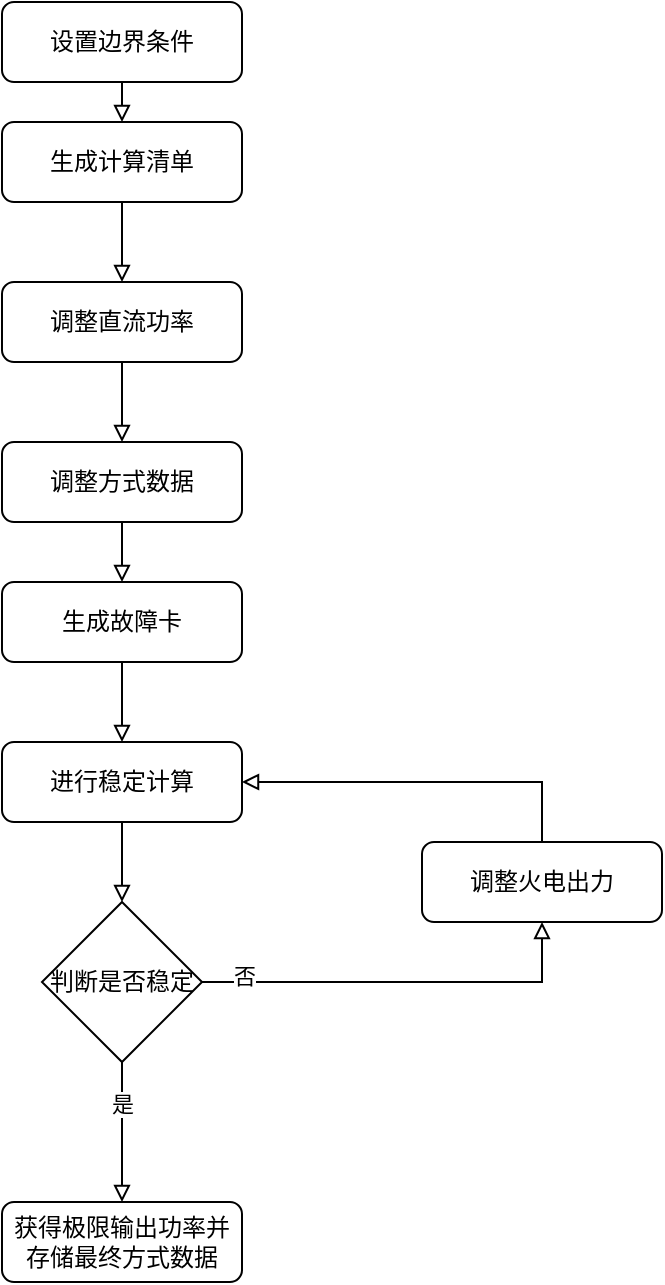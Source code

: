 <mxfile version="20.2.8" type="github">
  <diagram id="C5RBs43oDa-KdzZeNtuy" name="Page-1">
    <mxGraphModel dx="1191" dy="672" grid="1" gridSize="10" guides="1" tooltips="1" connect="1" arrows="1" fold="1" page="1" pageScale="1" pageWidth="827" pageHeight="1169" math="0" shadow="0">
      <root>
        <mxCell id="WIyWlLk6GJQsqaUBKTNV-0" />
        <mxCell id="WIyWlLk6GJQsqaUBKTNV-1" parent="WIyWlLk6GJQsqaUBKTNV-0" />
        <mxCell id="VFSNiqwySA-E4tN4Ruih-13" value="" style="edgeStyle=orthogonalEdgeStyle;rounded=0;orthogonalLoop=1;jettySize=auto;html=1;endArrow=block;endFill=0;" edge="1" parent="WIyWlLk6GJQsqaUBKTNV-1" source="WIyWlLk6GJQsqaUBKTNV-3" target="VFSNiqwySA-E4tN4Ruih-11">
          <mxGeometry relative="1" as="geometry" />
        </mxCell>
        <mxCell id="WIyWlLk6GJQsqaUBKTNV-3" value="生成计算清单" style="rounded=1;whiteSpace=wrap;html=1;fontSize=12;glass=0;strokeWidth=1;shadow=0;" parent="WIyWlLk6GJQsqaUBKTNV-1" vertex="1">
          <mxGeometry x="160" y="80" width="120" height="40" as="geometry" />
        </mxCell>
        <mxCell id="VFSNiqwySA-E4tN4Ruih-6" style="edgeStyle=orthogonalEdgeStyle;rounded=0;orthogonalLoop=1;jettySize=auto;html=1;exitX=0.5;exitY=1;exitDx=0;exitDy=0;entryX=0.5;entryY=0;entryDx=0;entryDy=0;endArrow=block;endFill=0;" edge="1" parent="WIyWlLk6GJQsqaUBKTNV-1" source="VFSNiqwySA-E4tN4Ruih-4" target="WIyWlLk6GJQsqaUBKTNV-3">
          <mxGeometry relative="1" as="geometry" />
        </mxCell>
        <mxCell id="VFSNiqwySA-E4tN4Ruih-4" value="设置边界条件" style="rounded=1;whiteSpace=wrap;html=1;fontSize=12;glass=0;strokeWidth=1;shadow=0;" vertex="1" parent="WIyWlLk6GJQsqaUBKTNV-1">
          <mxGeometry x="160" y="20" width="120" height="40" as="geometry" />
        </mxCell>
        <mxCell id="VFSNiqwySA-E4tN4Ruih-29" value="" style="edgeStyle=orthogonalEdgeStyle;rounded=0;orthogonalLoop=1;jettySize=auto;html=1;endArrow=block;endFill=0;" edge="1" parent="WIyWlLk6GJQsqaUBKTNV-1" source="VFSNiqwySA-E4tN4Ruih-11" target="VFSNiqwySA-E4tN4Ruih-28">
          <mxGeometry relative="1" as="geometry" />
        </mxCell>
        <mxCell id="VFSNiqwySA-E4tN4Ruih-11" value="调整直流功率" style="rounded=1;whiteSpace=wrap;html=1;fontSize=12;glass=0;strokeWidth=1;shadow=0;" vertex="1" parent="WIyWlLk6GJQsqaUBKTNV-1">
          <mxGeometry x="160" y="160" width="120" height="40" as="geometry" />
        </mxCell>
        <mxCell id="VFSNiqwySA-E4tN4Ruih-68" value="" style="edgeStyle=orthogonalEdgeStyle;rounded=0;orthogonalLoop=1;jettySize=auto;html=1;endArrow=block;endFill=0;" edge="1" parent="WIyWlLk6GJQsqaUBKTNV-1" source="VFSNiqwySA-E4tN4Ruih-28" target="VFSNiqwySA-E4tN4Ruih-64">
          <mxGeometry relative="1" as="geometry" />
        </mxCell>
        <mxCell id="VFSNiqwySA-E4tN4Ruih-28" value="调整方式数据" style="rounded=1;whiteSpace=wrap;html=1;fontSize=12;glass=0;strokeWidth=1;shadow=0;" vertex="1" parent="WIyWlLk6GJQsqaUBKTNV-1">
          <mxGeometry x="160" y="240" width="120" height="40" as="geometry" />
        </mxCell>
        <mxCell id="VFSNiqwySA-E4tN4Ruih-43" value="" style="edgeStyle=orthogonalEdgeStyle;rounded=0;orthogonalLoop=1;jettySize=auto;html=1;endArrow=block;endFill=0;entryX=0.5;entryY=1;entryDx=0;entryDy=0;" edge="1" parent="WIyWlLk6GJQsqaUBKTNV-1" source="VFSNiqwySA-E4tN4Ruih-30" target="VFSNiqwySA-E4tN4Ruih-42">
          <mxGeometry relative="1" as="geometry" />
        </mxCell>
        <mxCell id="VFSNiqwySA-E4tN4Ruih-45" value="否" style="edgeLabel;html=1;align=center;verticalAlign=middle;resizable=0;points=[];" vertex="1" connectable="0" parent="VFSNiqwySA-E4tN4Ruih-43">
          <mxGeometry x="-0.793" y="3" relative="1" as="geometry">
            <mxPoint as="offset" />
          </mxGeometry>
        </mxCell>
        <mxCell id="VFSNiqwySA-E4tN4Ruih-46" value="" style="edgeStyle=orthogonalEdgeStyle;rounded=0;orthogonalLoop=1;jettySize=auto;html=1;endArrow=block;endFill=0;entryX=0.5;entryY=0;entryDx=0;entryDy=0;" edge="1" parent="WIyWlLk6GJQsqaUBKTNV-1" source="VFSNiqwySA-E4tN4Ruih-30" target="VFSNiqwySA-E4tN4Ruih-72">
          <mxGeometry relative="1" as="geometry">
            <mxPoint x="220" y="640" as="targetPoint" />
          </mxGeometry>
        </mxCell>
        <mxCell id="VFSNiqwySA-E4tN4Ruih-47" value="是" style="edgeLabel;html=1;align=center;verticalAlign=middle;resizable=0;points=[];" vertex="1" connectable="0" parent="VFSNiqwySA-E4tN4Ruih-46">
          <mxGeometry x="-0.4" relative="1" as="geometry">
            <mxPoint as="offset" />
          </mxGeometry>
        </mxCell>
        <mxCell id="VFSNiqwySA-E4tN4Ruih-30" value="判断是否稳定" style="rhombus;whiteSpace=wrap;html=1;" vertex="1" parent="WIyWlLk6GJQsqaUBKTNV-1">
          <mxGeometry x="180" y="470" width="80" height="80" as="geometry" />
        </mxCell>
        <mxCell id="VFSNiqwySA-E4tN4Ruih-44" style="edgeStyle=orthogonalEdgeStyle;rounded=0;orthogonalLoop=1;jettySize=auto;html=1;endArrow=block;endFill=0;entryX=1;entryY=0.5;entryDx=0;entryDy=0;exitX=0.5;exitY=0;exitDx=0;exitDy=0;" edge="1" parent="WIyWlLk6GJQsqaUBKTNV-1" source="VFSNiqwySA-E4tN4Ruih-42" target="VFSNiqwySA-E4tN4Ruih-69">
          <mxGeometry relative="1" as="geometry">
            <mxPoint x="300" y="240" as="targetPoint" />
            <Array as="points">
              <mxPoint x="430" y="410" />
            </Array>
          </mxGeometry>
        </mxCell>
        <mxCell id="VFSNiqwySA-E4tN4Ruih-42" value="调整火电出力" style="rounded=1;whiteSpace=wrap;html=1;fontSize=12;glass=0;strokeWidth=1;shadow=0;" vertex="1" parent="WIyWlLk6GJQsqaUBKTNV-1">
          <mxGeometry x="370" y="440" width="120" height="40" as="geometry" />
        </mxCell>
        <mxCell id="VFSNiqwySA-E4tN4Ruih-71" value="" style="edgeStyle=orthogonalEdgeStyle;rounded=0;orthogonalLoop=1;jettySize=auto;html=1;endArrow=block;endFill=0;" edge="1" parent="WIyWlLk6GJQsqaUBKTNV-1" source="VFSNiqwySA-E4tN4Ruih-64" target="VFSNiqwySA-E4tN4Ruih-69">
          <mxGeometry relative="1" as="geometry" />
        </mxCell>
        <mxCell id="VFSNiqwySA-E4tN4Ruih-64" value="生成故障卡" style="rounded=1;whiteSpace=wrap;html=1;fontSize=12;glass=0;strokeWidth=1;shadow=0;" vertex="1" parent="WIyWlLk6GJQsqaUBKTNV-1">
          <mxGeometry x="160" y="310" width="120" height="40" as="geometry" />
        </mxCell>
        <mxCell id="VFSNiqwySA-E4tN4Ruih-70" value="" style="edgeStyle=orthogonalEdgeStyle;rounded=0;orthogonalLoop=1;jettySize=auto;html=1;endArrow=block;endFill=0;" edge="1" parent="WIyWlLk6GJQsqaUBKTNV-1" source="VFSNiqwySA-E4tN4Ruih-69" target="VFSNiqwySA-E4tN4Ruih-30">
          <mxGeometry relative="1" as="geometry" />
        </mxCell>
        <mxCell id="VFSNiqwySA-E4tN4Ruih-69" value="进行稳定计算" style="rounded=1;whiteSpace=wrap;html=1;fontSize=12;glass=0;strokeWidth=1;shadow=0;" vertex="1" parent="WIyWlLk6GJQsqaUBKTNV-1">
          <mxGeometry x="160" y="390" width="120" height="40" as="geometry" />
        </mxCell>
        <mxCell id="VFSNiqwySA-E4tN4Ruih-72" value="获得极限输出功率并存储最终方式数据" style="rounded=1;whiteSpace=wrap;html=1;fontSize=12;glass=0;strokeWidth=1;shadow=0;" vertex="1" parent="WIyWlLk6GJQsqaUBKTNV-1">
          <mxGeometry x="160" y="620" width="120" height="40" as="geometry" />
        </mxCell>
      </root>
    </mxGraphModel>
  </diagram>
</mxfile>
